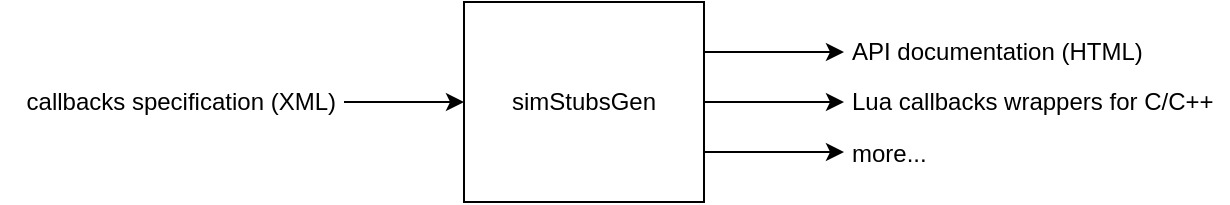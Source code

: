 <mxfile version="13.7.3" type="device"><diagram id="9KwOs9vIB8HYUaLXhZbr" name="Page-1"><mxGraphModel dx="1106" dy="830" grid="1" gridSize="10" guides="1" tooltips="1" connect="1" arrows="1" fold="1" page="1" pageScale="1" pageWidth="850" pageHeight="1100" math="0" shadow="0"><root><mxCell id="0"/><mxCell id="1" parent="0"/><mxCell id="cWeu0jE-EUkzEPG0aW7f-1" value="simStubsGen" style="rounded=0;whiteSpace=wrap;html=1;" vertex="1" parent="1"><mxGeometry x="360" y="370" width="120" height="100" as="geometry"/></mxCell><mxCell id="cWeu0jE-EUkzEPG0aW7f-2" value="" style="endArrow=classic;html=1;entryX=0;entryY=0.5;entryDx=0;entryDy=0;" edge="1" parent="1" target="cWeu0jE-EUkzEPG0aW7f-1"><mxGeometry width="50" height="50" relative="1" as="geometry"><mxPoint x="300" y="420" as="sourcePoint"/><mxPoint x="450" y="400" as="targetPoint"/></mxGeometry></mxCell><mxCell id="cWeu0jE-EUkzEPG0aW7f-3" value="" style="endArrow=classic;html=1;exitX=1;exitY=0.25;exitDx=0;exitDy=0;" edge="1" parent="1" source="cWeu0jE-EUkzEPG0aW7f-1"><mxGeometry width="50" height="50" relative="1" as="geometry"><mxPoint x="560" y="440" as="sourcePoint"/><mxPoint x="550" y="395" as="targetPoint"/></mxGeometry></mxCell><mxCell id="cWeu0jE-EUkzEPG0aW7f-5" value="" style="endArrow=classic;html=1;exitX=1;exitY=0.5;exitDx=0;exitDy=0;" edge="1" parent="1" source="cWeu0jE-EUkzEPG0aW7f-1"><mxGeometry width="50" height="50" relative="1" as="geometry"><mxPoint x="490" y="415" as="sourcePoint"/><mxPoint x="550" y="420" as="targetPoint"/></mxGeometry></mxCell><mxCell id="cWeu0jE-EUkzEPG0aW7f-6" value="" style="endArrow=classic;html=1;exitX=1;exitY=0.75;exitDx=0;exitDy=0;" edge="1" parent="1" source="cWeu0jE-EUkzEPG0aW7f-1"><mxGeometry width="50" height="50" relative="1" as="geometry"><mxPoint x="500" y="425" as="sourcePoint"/><mxPoint x="550" y="445" as="targetPoint"/></mxGeometry></mxCell><mxCell id="cWeu0jE-EUkzEPG0aW7f-7" value="callbacks specification (XML)" style="text;html=1;strokeColor=none;fillColor=none;align=right;verticalAlign=middle;whiteSpace=wrap;rounded=0;" vertex="1" parent="1"><mxGeometry x="128" y="410" width="170" height="20" as="geometry"/></mxCell><mxCell id="cWeu0jE-EUkzEPG0aW7f-8" value="API documentation (HTML)" style="text;html=1;strokeColor=none;fillColor=none;align=left;verticalAlign=middle;whiteSpace=wrap;rounded=0;" vertex="1" parent="1"><mxGeometry x="552" y="385" width="170" height="20" as="geometry"/></mxCell><mxCell id="cWeu0jE-EUkzEPG0aW7f-9" value="Lua callbacks wrappers for C/C++" style="text;html=1;strokeColor=none;fillColor=none;align=left;verticalAlign=middle;whiteSpace=wrap;rounded=0;" vertex="1" parent="1"><mxGeometry x="552" y="410" width="190" height="20" as="geometry"/></mxCell><mxCell id="cWeu0jE-EUkzEPG0aW7f-10" value="more..." style="text;html=1;strokeColor=none;fillColor=none;align=left;verticalAlign=middle;whiteSpace=wrap;rounded=0;" vertex="1" parent="1"><mxGeometry x="552" y="436" width="190" height="20" as="geometry"/></mxCell></root></mxGraphModel></diagram></mxfile>
